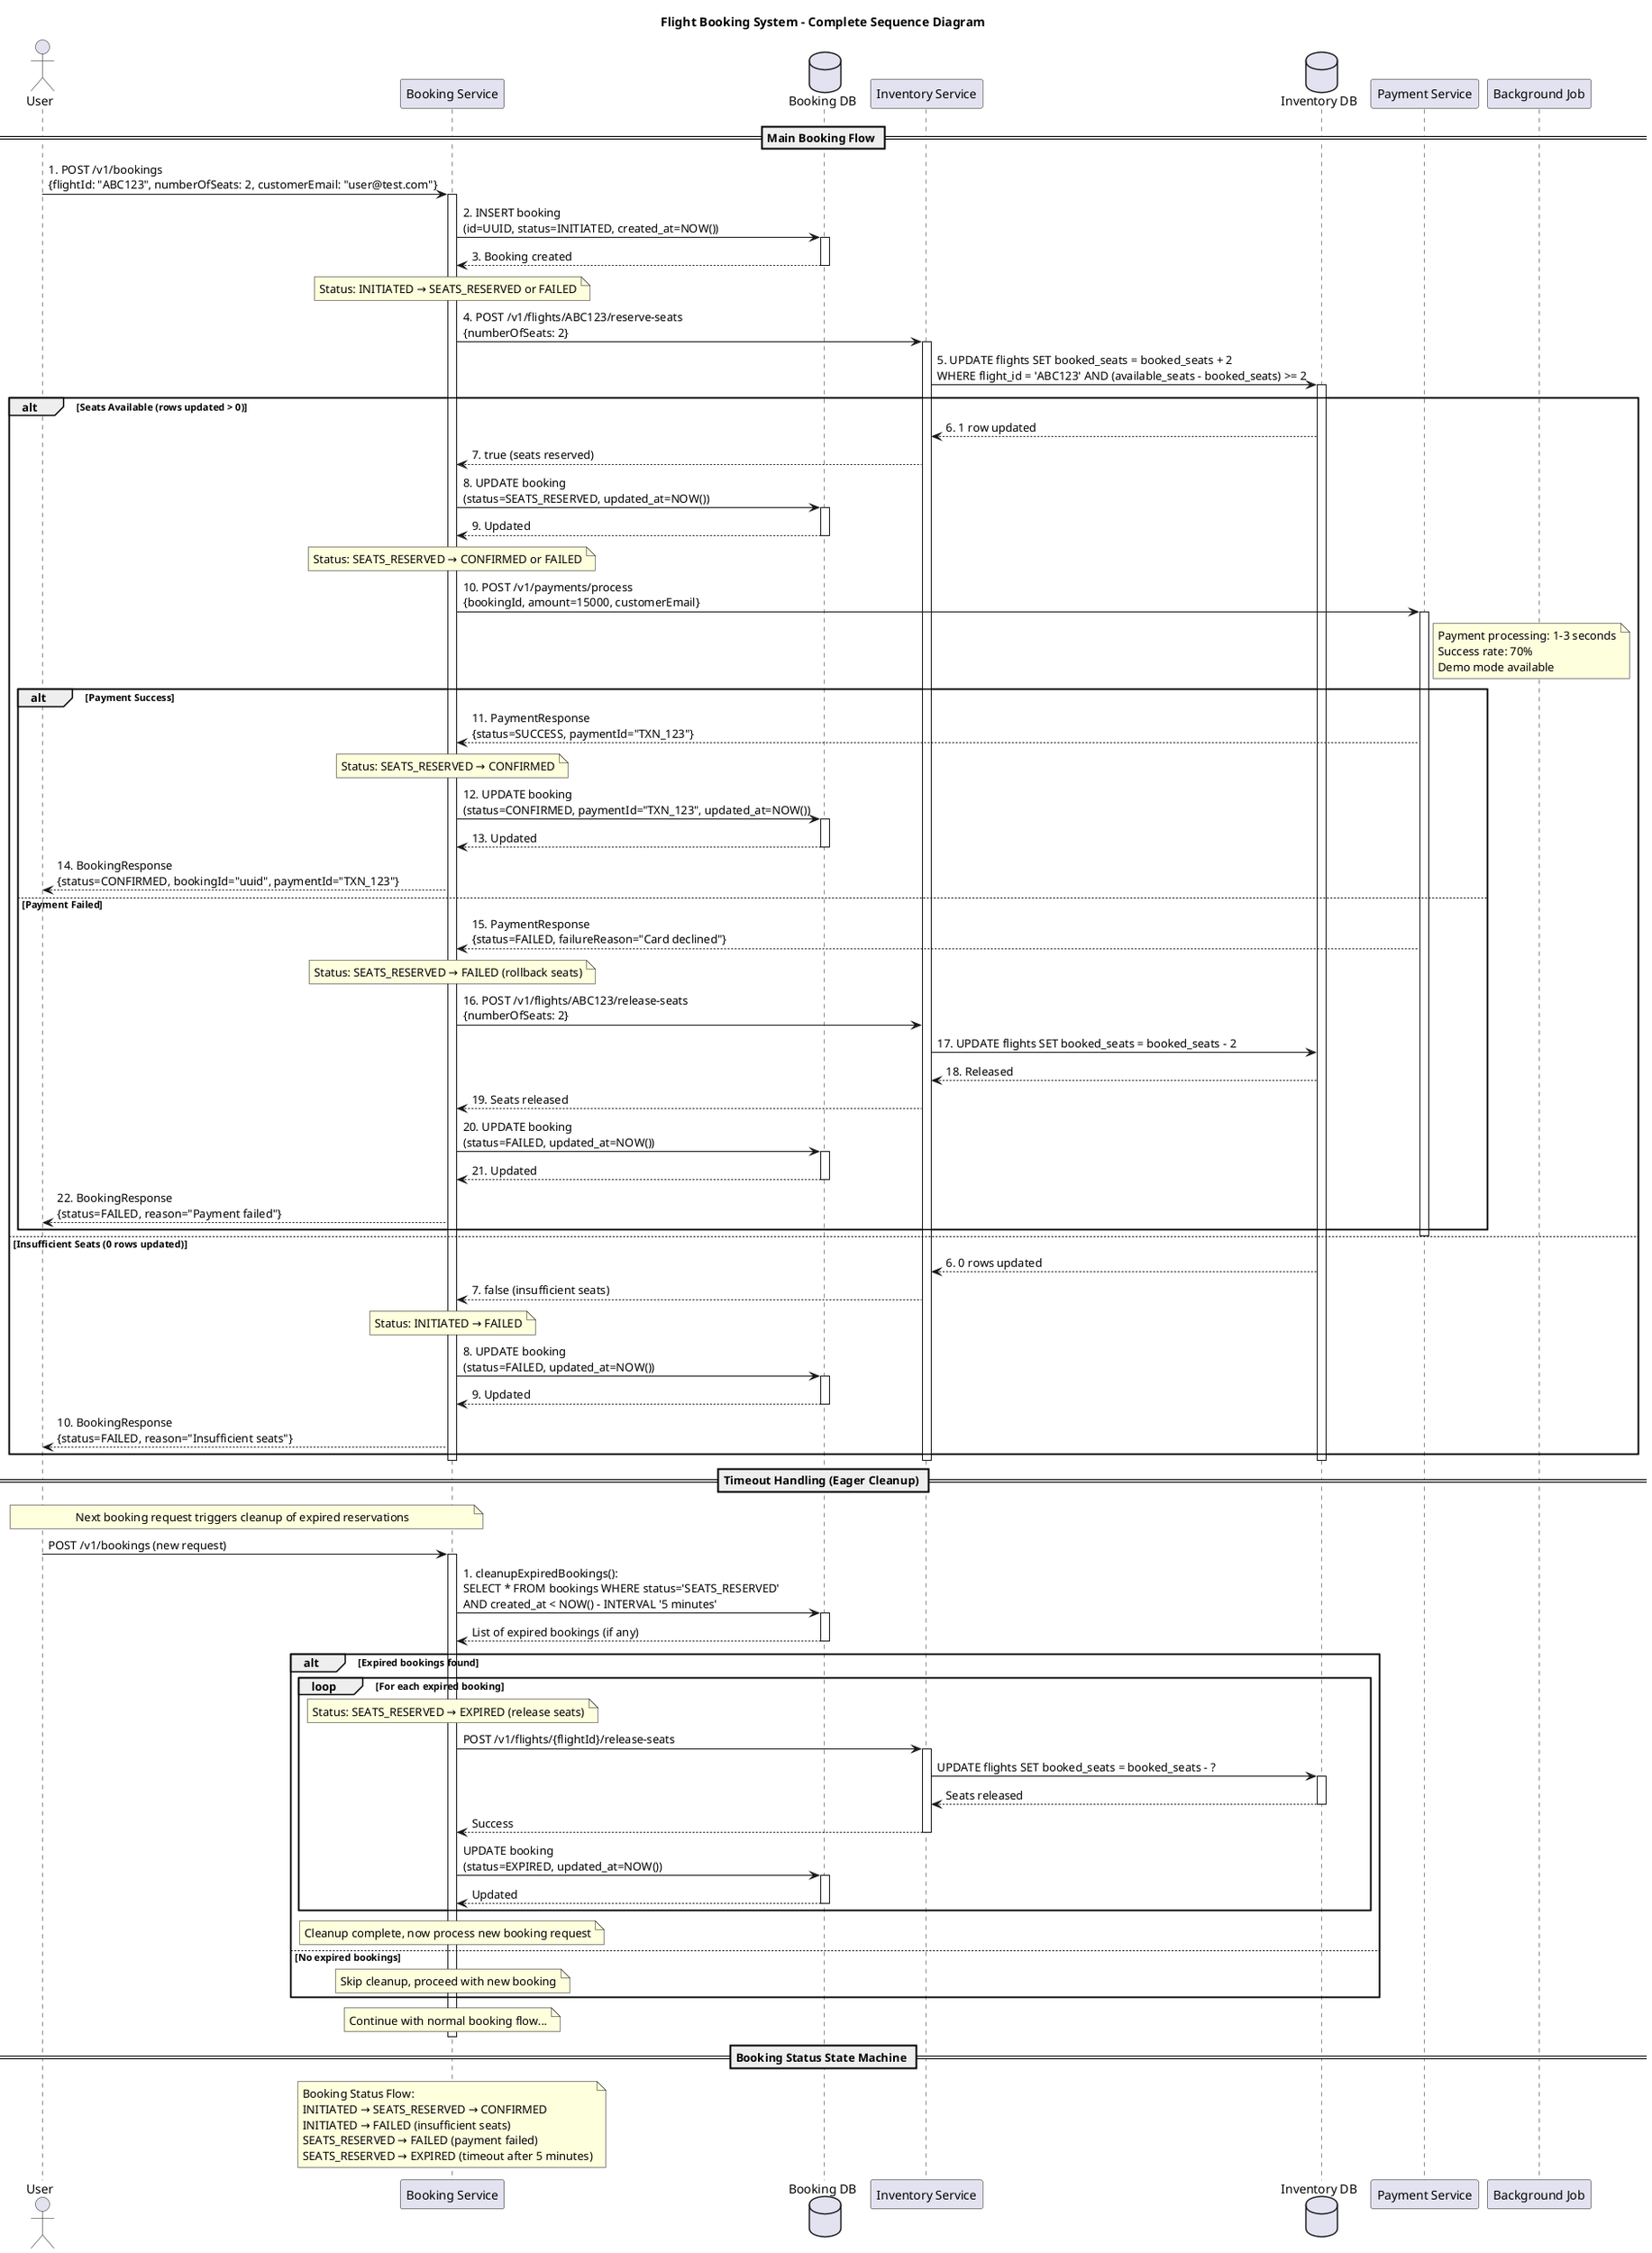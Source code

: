 @startuml Booking Flow Sequence Diagram

title Flight Booking System - Complete Sequence Diagram

actor User
participant "Booking Service" as BookingService
database "Booking DB" as BookingDB
participant "Inventory Service" as InventoryService
database "Inventory DB" as InventoryDB
participant "Payment Service" as PaymentService
participant "Background Job" as TimeoutJob

== Main Booking Flow ==

User -> BookingService: 1. POST /v1/bookings\n{flightId: "ABC123", numberOfSeats: 2, customerEmail: "user@test.com"}
activate BookingService

BookingService -> BookingDB: 2. INSERT booking\n(id=UUID, status=INITIATED, created_at=NOW())
activate BookingDB
BookingDB --> BookingService: 3. Booking created
deactivate BookingDB

note over BookingService: Status: INITIATED → SEATS_RESERVED or FAILED

BookingService -> InventoryService: 4. POST /v1/flights/ABC123/reserve-seats\n{numberOfSeats: 2}
activate InventoryService

InventoryService -> InventoryDB: 5. UPDATE flights SET booked_seats = booked_seats + 2\nWHERE flight_id = 'ABC123' AND (available_seats - booked_seats) >= 2
activate InventoryDB

alt Seats Available (rows updated > 0)
    InventoryDB --> InventoryService: 6. 1 row updated
    InventoryService --> BookingService: 7. true (seats reserved)

    BookingService -> BookingDB: 8. UPDATE booking\n(status=SEATS_RESERVED, updated_at=NOW())
    activate BookingDB
    BookingDB --> BookingService: 9. Updated
    deactivate BookingDB

    note over BookingService: Status: SEATS_RESERVED → CONFIRMED or FAILED

    BookingService -> PaymentService: 10. POST /v1/payments/process\n{bookingId, amount=15000, customerEmail}
    activate PaymentService

    note right of PaymentService
    Payment processing: 1-3 seconds
    Success rate: 70%
    Demo mode available
    end note

    alt Payment Success
        PaymentService --> BookingService: 11. PaymentResponse\n{status=SUCCESS, paymentId="TXN_123"}

        note over BookingService: Status: SEATS_RESERVED → CONFIRMED

        BookingService -> BookingDB: 12. UPDATE booking\n(status=CONFIRMED, paymentId="TXN_123", updated_at=NOW())
        activate BookingDB
        BookingDB --> BookingService: 13. Updated
        deactivate BookingDB

        BookingService --> User: 14. BookingResponse\n{status=CONFIRMED, bookingId="uuid", paymentId="TXN_123"}

    else Payment Failed
        PaymentService --> BookingService: 15. PaymentResponse\n{status=FAILED, failureReason="Card declined"}

        note over BookingService: Status: SEATS_RESERVED → FAILED (rollback seats)

        BookingService -> InventoryService: 16. POST /v1/flights/ABC123/release-seats\n{numberOfSeats: 2}
        InventoryService -> InventoryDB: 17. UPDATE flights SET booked_seats = booked_seats - 2
        InventoryDB --> InventoryService: 18. Released
        InventoryService --> BookingService: 19. Seats released

        BookingService -> BookingDB: 20. UPDATE booking\n(status=FAILED, updated_at=NOW())
        activate BookingDB
        BookingDB --> BookingService: 21. Updated
        deactivate BookingDB

        BookingService --> User: 22. BookingResponse\n{status=FAILED, reason="Payment failed"}
    end

    deactivate PaymentService

else Insufficient Seats (0 rows updated)
    InventoryDB --> InventoryService: 6. 0 rows updated
    InventoryService --> BookingService: 7. false (insufficient seats)

    note over BookingService: Status: INITIATED → FAILED

    BookingService -> BookingDB: 8. UPDATE booking\n(status=FAILED, updated_at=NOW())
    activate BookingDB
    BookingDB --> BookingService: 9. Updated
    deactivate BookingDB

    BookingService --> User: 10. BookingResponse\n{status=FAILED, reason="Insufficient seats"}
end

deactivate InventoryDB
deactivate InventoryService
deactivate BookingService

== Timeout Handling (Eager Cleanup) ==

note over User, BookingService
Next booking request triggers cleanup of expired reservations
end note

User -> BookingService: POST /v1/bookings (new request)
activate BookingService

BookingService -> BookingDB: 1. cleanupExpiredBookings():\nSELECT * FROM bookings WHERE status='SEATS_RESERVED'\nAND created_at < NOW() - INTERVAL '5 minutes'
activate BookingDB

BookingDB --> BookingService: List of expired bookings (if any)
deactivate BookingDB

alt Expired bookings found
    loop For each expired booking
        note over BookingService: Status: SEATS_RESERVED → EXPIRED (release seats)

        BookingService -> InventoryService: POST /v1/flights/{flightId}/release-seats
        activate InventoryService
        InventoryService -> InventoryDB: UPDATE flights SET booked_seats = booked_seats - ?
        activate InventoryDB
        InventoryDB --> InventoryService: Seats released
        deactivate InventoryDB
        InventoryService --> BookingService: Success
        deactivate InventoryService

        BookingService -> BookingDB: UPDATE booking\n(status=EXPIRED, updated_at=NOW())
        activate BookingDB
        BookingDB --> BookingService: Updated
        deactivate BookingDB
    end

    note over BookingService: Cleanup complete, now process new booking request
else No expired bookings
    note over BookingService: Skip cleanup, proceed with new booking
end

note over BookingService: Continue with normal booking flow...
deactivate BookingService

== Booking Status State Machine ==

note over BookingService
Booking Status Flow:
INITIATED → SEATS_RESERVED → CONFIRMED
INITIATED → FAILED (insufficient seats)
SEATS_RESERVED → FAILED (payment failed)
SEATS_RESERVED → EXPIRED (timeout after 5 minutes)
end note

@enduml